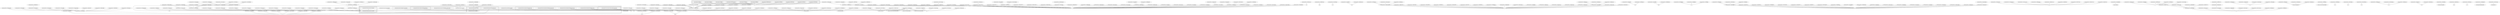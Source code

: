 graph g {
  fontname="sans-serif";

  overlap=false;

  subgraph "cluster_net" {
    subgraph "cluster_net.minecraft" {
      subgraph "cluster_net.minecraft.pathfinding" {
      }
      subgraph "cluster_net.minecraft.client" {
        subgraph "cluster_net.minecraft.client.render" {
          subgraph "cluster_net.minecraft.client.render.entity" {
            "bs"[label="net.minecraft.client.render.entity.RenderPainting"];
          }
        }
        subgraph "cluster_net.minecraft.client.resources" {
          "bb"[label="net.minecraft.client.resources.ThreadResourceDownload"];
        }
        subgraph "cluster_net.minecraft.client.gui" {
          subgraph "cluster_net.minecraft.client.gui.menu" {
            "bd"[label="net.minecraft.client.gui.menu.GuiScreen"];
            "ct"[label="net.minecraft.client.gui.menu.MainMenu"];
          }
        }
        subgraph "cluster_net.minecraft.client.multiplayer" {
          "gi"[label="net.minecraft.client.multiplayer.WorldClient"];
        }
        "net.minecraft.client.Minecraft"[label="net.minecraft.client.Minecraft"];
        "net.minecraft.client.MinecraftApplet"[label="net.minecraft.client.MinecraftApplet"];
      }
      subgraph "cluster_net.minecraft.block" {
        subgraph "cluster_net.minecraft.block.blockentity" {
          "ba"[label="net.minecraft.block.blockentity.BlockEntityMobSpawner"];
          "ev"[label="net.minecraft.block.blockentity.BlockEntityChest"];
          "jq"[label="net.minecraft.block.blockentity.BlockEntityFurnace"];
          "ni"[label="net.minecraft.block.blockentity.BlockEntitySign"];
        }
      }
      subgraph "cluster_net.minecraft.entity" {
        subgraph "cluster_net.minecraft.entity.player" {
          "dg"[label="net.minecraft.entity.player.Player"];
        }
        subgraph "cluster_net.minecraft.entity.item" {
          "nj"[label="net.minecraft.entity.item.MinecartFurnace"];
        }
        "fu"[label="net.minecraft.entity.LivingBase"];
      }
      subgraph "cluster_net.minecraft.network" {
      }
      subgraph "cluster_net.minecraft.world" {
        subgraph "cluster_net.minecraft.world.chunk" {
          subgraph "cluster_net.minecraft.world.chunk.storage" {
            "ko"[label="net.minecraft.world.chunk.storage.AlphaChunkLoader"];
          }
        }
      }
      subgraph "cluster_net.minecraft.util" {
      }
      subgraph "cluster_net.minecraft.isom" {
        "net.minecraft.isom.IsomPreviewApplet"[label="net.minecraft.isom.IsomPreviewApplet"];
      }
    }
  }
  subgraph "cluster_com" {
    subgraph "cluster_com.mojang" {
      subgraph "cluster_com.mojang.nbt" {
        "f"[label="com.mojang.nbt.NBTFloat"];
        "ds"[label="com.mojang.nbt.NBTByteArray"];
        "fo"[label="com.mojang.nbt.NBTEnd"];
        "gd"[label="com.mojang.nbt.NBTLong"];
        "gy"[label="com.mojang.nbt.NBTCompound"];
        "ia"[label="com.mojang.nbt.NBTInt"];
        "ij"[label="com.mojang.nbt.NBTByte"];
        "ju"[label="com.mojang.nbt.NBTList"];
        "kb"[label="com.mojang.nbt.NBTDouble"];
        "lc"[label="com.mojang.nbt.NBTShort"];
        "mm"[label="com.mojang.nbt.NBTString"];
      }
    }
  }
  "b"[label="net.minecraft.src.ClsBFvyhjji"];
  "c"[label="net.minecraft.src.ClsCHqzdaz"];
  "d"[label="net.minecraft.src.ClsDWbulun"];
  "e"[label="net.minecraft.src.ClsECnurjmo"];
  "g"[label="net.minecraft.src.ClsGDjwwbgb"];
  "h"[label="net.minecraft.src.ClsHEuaptpv"];
  "i"[label="net.minecraft.src.ClsICovskqo"];
  "k"[label="net.minecraft.src.ClsKEvdcccm"];
  "l"[label="net.minecraft.src.ClsLGdttmpo"];
  "n"[label="net.minecraft.src.ClsNCinopcu"];
  "o"[label="net.minecraft.src.ClsOBrbnprf"];
  "p"[label="net.minecraft.src.ClsPGmrmkms"];
  "q"[label="net.minecraft.src.ClsQTjhxky"];
  "r"[label="net.minecraft.src.ClsRFqxfrrg"];
  "s"[label="net.minecraft.src.ClsSEjcdtfs"];
  "t"[label="net.minecraft.src.ClsTEexmeiy"];
  "u"[label="net.minecraft.src.ClsUFzfhlqj"];
  "v"[label="net.minecraft.src.ClsVBfajgzt"];
  "x"[label="net.minecraft.src.ClsXBatxhd"];
  "z"[label="net.minecraft.src.ClsZEcregeb"];
  "aa"[label="net.minecraft.src.ClsAaChiuvxf"];
  "ab"[label="net.minecraft.src.ClsAbDbkaoxk"];
  "ac"[label="net.minecraft.src.ClsAcFzvvjer"];
  "ae"[label="net.minecraft.src.ClsAeFkepjqq"];
  "ag"[label="net.minecraft.src.ClsAgGduobwc"];
  "aj"[label="net.minecraft.src.ClsAjDpclyqq"];
  "ak"[label="net.minecraft.src.ClsAkCprgapn"];
  "al"[label="net.minecraft.src.ClsAlCtfbfam"];
  "am"[label="net.minecraft.src.ClsAmGqfrqme"];
  "an"[label="net.minecraft.src.ClsAnEqpfxyh"];
  "ao"[label="net.minecraft.src.ClsAoRdohkw"];
  "ap"[label="net.minecraft.src.ClsApEwugglf"];
  "aq"[label="net.minecraft.src.ClsAqGbgkujf"];
  "ar"[label="net.minecraft.src.ClsArBerighz"];
  "at"[label="net.minecraft.src.ClsAtBxspkqx"];
  "au"[label="net.minecraft.src.ClsAuDvhpggx"];
  "aw"[label="net.minecraft.src.ClsAwFxpeoxq"];
  "bc"[label="net.minecraft.src.ClsBcWumicf"];
  "be"[label="net.minecraft.src.ClsBeEhgjtpt"];
  "bf"[label="net.minecraft.src.ClsBfGthavov"];
  "bi"[label="net.minecraft.src.ClsBiEtcwreb"];
  "bk"[label="net.minecraft.src.ClsBkEzqpeqb"];
  "bl"[label="net.minecraft.src.ClsBlDgqjhfe"];
  "bn"[label="net.minecraft.src.ClsBnFjesrea"];
  "bo"[label="net.minecraft.src.ClsBoFqfgpic"];
  "bq"[label="net.minecraft.src.ClsBqCahksbl"];
  "bt"[label="net.minecraft.src.ClsBtFluvvvh"];
  "bv"[label="net.minecraft.src.ClsBvFzinxfr"];
  "bw"[label="net.minecraft.src.ClsBwPvuopp"];
  "bx"[label="net.minecraft.src.ClsBxGiuibwj"];
  "bz"[label="net.minecraft.src.ClsBzBoyxyd"];
  "ca"[label="net.minecraft.src.ClsCaCahflhr"];
  "cc"[label="net.minecraft.src.ClsCcDhvxukr"];
  "cd"[label="net.minecraft.src.ClsCdFhouvyy"];
  "ce"[label="net.minecraft.src.ClsCeCyxfeth"];
  "cf"[label="net.minecraft.src.ClsCfEwfktg"];
  "cg"[label="net.minecraft.src.ClsCgCharpsd"];
  "ch"[label="net.minecraft.src.ClsChCcoucnl"];
  "ci"[label="net.minecraft.src.ClsCiCwshxpy"];
  "cj"[label="net.minecraft.src.ClsCjFuxpdmp"];
  "cl"[label="net.minecraft.src.ClsClCodtbfj"];
  "cm"[label="net.minecraft.src.ClsCmBavmqqq"];
  "cn"[label="net.minecraft.src.ClsCnGftyhph"];
  "co"[label="net.minecraft.src.ClsCoPcbogx"];
  "cp"[label="net.minecraft.src.ClsCpGxjfqba"];
  "cq"[label="net.minecraft.src.ClsCqDgvspzb"];
  "cr"[label="net.minecraft.src.ClsCrCzzrwhy"];
  "cs"[label="net.minecraft.src.ClsCsCilyeuf"];
  "cv"[label="net.minecraft.src.ClsCvCevvwxz"];
  "cw"[label="net.minecraft.src.ClsCwWskoza"];
  "cx"[label="net.minecraft.src.ClsCxCcysdan"];
  "cy"[label="net.minecraft.src.ClsCyBetzitn"];
  "cz"[label="net.minecraft.src.ClsCzBmxbfmm"];
  "db"[label="net.minecraft.src.ClsDbFtihuk"];
  "dc"[label="net.minecraft.src.ClsDcCsyuwsa"];
  "de"[label="net.minecraft.src.ClsDeFmpejkh"];
  "dh"[label="net.minecraft.src.ClsDhFmtzhbf"];
  "di"[label="net.minecraft.src.ClsDiCqmfvds"];
  "dj"[label="net.minecraft.src.ClsDjGyhvfr"];
  "dk"[label="net.minecraft.src.ClsDkBekrdsg"];
  "dn"[label="net.minecraft.src.ClsDnFsuveww"];
  "do"[label="net.minecraft.src.ClsDoBbiuine"];
  "dp"[label="net.minecraft.src.ClsDpBcgpbyh"];
  "dr"[label="net.minecraft.src.ClsDrBzgsjcg"];
  "dt"[label="net.minecraft.src.ClsDtFifnnzd"];
  "du"[label="net.minecraft.src.ClsDuEfgkysj"];
  "dw"[label="net.minecraft.src.ClsDwCfuexiy"];
  "dy"[label="net.minecraft.src.ClsDyMnsbyd"];
  "dz"[label="net.minecraft.src.ClsDzDxplvwc"];
  "ea"[label="net.minecraft.src.ClsEaKklqch"];
  "eb"[label="net.minecraft.src.ClsEbCogmzmh"];
  "ec"[label="net.minecraft.src.ClsEcWiowaf"];
  "ed"[label="net.minecraft.src.ClsEdCdcpjxs"];
  "ee"[label="net.minecraft.src.ClsEeFsvooiz"];
  "eg"[label="net.minecraft.src.ClsEgGkgdihr"];
  "eh"[label="net.minecraft.src.ClsEhCebqafr"];
  "ej"[label="net.minecraft.src.ClsEjWcritd"];
  "el"[label="net.minecraft.src.ClsElCevvwxz"];
  "em"[label="net.minecraft.src.ClsEmGsalrts"];
  "es"[label="net.minecraft.src.ClsEsKpweau"];
  "et"[label="net.minecraft.src.ClsEtPxlugn"];
  "eu"[label="net.minecraft.src.ClsEuGxoivow"];
  "ew"[label="net.minecraft.src.ClsEwVhmdwd"];
  "ex"[label="net.minecraft.src.ClsExCqmfvds"];
  "fa"[label="net.minecraft.src.ClsFaCgybgcf"];
  "fb"[label="net.minecraft.src.ClsFbFkupcvz"];
  "fd"[label="net.minecraft.src.ClsFdFyeiviu"];
  "ff"[label="net.minecraft.src.ClsFfFibaec"];
  "fi"[label="net.minecraft.src.ClsFiDtizvfa"];
  "fj"[label="net.minecraft.src.ClsFjCipjsbm"];
  "fk"[label="net.minecraft.src.ClsFkRcswft"];
  "fl"[label="net.minecraft.src.ClsFlFluvvvh"];
  "fm"[label="net.minecraft.src.ClsFmCsvpzcg"];
  "fs"[label="net.minecraft.src.ClsFsGqofzig"];
  "ft"[label="net.minecraft.src.ClsFtEtbmqic"];
  "fv"[label="net.minecraft.src.ClsFvGgqumki"];
  "fw"[label="net.minecraft.src.ClsFwBfajgzt"];
  "fy"[label="net.minecraft.src.ClsFyGyhrcv"];
  "fz"[label="net.minecraft.src.ClsFzNhxosw"];
  "ga"[label="net.minecraft.src.ClsGaGpyhgr"];
  "gb"[label="net.minecraft.src.ClsGbKpweau"];
  "gc"[label="net.minecraft.src.ClsGcQomflh"];
  "gf"[label="net.minecraft.src.ClsGfFatvtnh"];
  "gg"[label="net.minecraft.src.ClsGgGkkpaja"];
  "gh"[label="net.minecraft.src.ClsGhUtkqzs"];
  "gj"[label="net.minecraft.src.ClsGjEbuhcjo"];
  "gk"[label="net.minecraft.src.ClsGkDhvgwqw"];
  "gl"[label="net.minecraft.src.ClsGlFluvvvh"];
  "gm"[label="net.minecraft.src.ClsGmChkbwoa"];
  "gn"[label="net.minecraft.src.ClsGnBbsqyaj"];
  "go"[label="net.minecraft.src.ClsGoBoyxyd"];
  "gr"[label="net.minecraft.src.ClsGrBezemvr"];
  "gs"[label="net.minecraft.src.ClsGsDwhdmpk"];
  "gt"[label="net.minecraft.src.ClsGtGwqcpsy"];
  "gu"[label="net.minecraft.src.ClsGuGyjzikc"];
  "gv"[label="net.minecraft.src.ClsGvPxluix"];
  "gw"[label="net.minecraft.src.ClsGwCcoucnl"];
  "gx"[label="net.minecraft.src.ClsGxFdhsbnf"];
  "gz"[label="net.minecraft.src.ClsGzBnidjvi"];
  "hb"[label="net.minecraft.src.ClsHbDbpotdy"];
  "he"[label="net.minecraft.src.ClsHeFoitfrp"];
  "hf"[label="net.minecraft.src.ClsHfMwpqoe"];
  "hg"[label="net.minecraft.src.ClsHgDvdyhwi"];
  "hh"[label="net.minecraft.src.ClsHhEjgsrkt"];
  "hi"[label="net.minecraft.src.ClsHiFmpejkh"];
  "hj"[label="net.minecraft.src.ClsHjCnatzhz"];
  "hk"[label="net.minecraft.src.ClsHkEqcgfjq"];
  "hl"[label="net.minecraft.src.ClsHlDuezxis"];
  "hm"[label="net.minecraft.src.ClsHmDsksulk"];
  "hn"[label="net.minecraft.src.ClsHnGtuedmw"];
  "ho"[label="net.minecraft.src.ClsHoUqbnym"];
  "hq"[label="net.minecraft.src.ClsHqCcuqqea"];
  "hr"[label="net.minecraft.src.ClsHrCykxfcs"];
  "hs"[label="net.minecraft.src.ClsHsFidnrfu"];
  "hv"[label="net.minecraft.src.ClsHvGttovmi"];
  "hx"[label="net.minecraft.src.ClsHxEnpcrnc"];
  "hz"[label="net.minecraft.src.ClsHzFszztub"];
  "ie"[label="net.minecraft.src.ClsIeEtmjwas"];
  "ig"[label="net.minecraft.src.ClsIgDlfrqdh"];
  "ih"[label="net.minecraft.src.ClsIhErflcen"];
  "ii"[label="net.minecraft.src.ClsIiGhqzxnz"];
  "ik"[label="net.minecraft.src.ClsIkQgurxe"];
  "im"[label="net.minecraft.src.ClsImFumemyz"];
  "in"[label="net.minecraft.src.ClsInGbssctz"];
  "io"[label="net.minecraft.src.ClsIoDmeegxz"];
  "ip"[label="net.minecraft.src.ClsIpExrgfqm"];
  "iq"[label="net.minecraft.src.ClsIqBemxlxg"];
  "is"[label="net.minecraft.src.ClsIsDkclsfp"];
  "it"[label="net.minecraft.src.ClsItDgqjhfe"];
  "ix"[label="net.minecraft.src.ClsIxEfaidfa"];
  "iy"[label="net.minecraft.src.ClsIyGmekznk"];
  "iz"[label="net.minecraft.src.ClsIzFpbawbg"];
  "ja"[label="net.minecraft.src.ClsJaFpbawcl"];
  "jb"[label="net.minecraft.src.ClsJbCkawppj"];
  "jc"[label="net.minecraft.src.ClsJcCdzvzdb"];
  "jd"[label="net.minecraft.src.ClsJdEwisyka"];
  "jf"[label="net.minecraft.src.ClsJfDoujelj"];
  "jg"[label="net.minecraft.src.ClsJgBxidhsz"];
  "jh"[label="net.minecraft.src.ClsJhDhvgwqw"];
  "ji"[label="net.minecraft.src.ClsJiCnvpvmw"];
  "jj"[label="net.minecraft.src.ClsJjEtmjwas"];
  "jk"[label="net.minecraft.src.ClsJkDuejfqt"];
  "jl"[label="net.minecraft.src.ClsJlCfhgxzk"];
  "jm"[label="net.minecraft.src.ClsJmDytyqii"];
  "jn"[label="net.minecraft.src.ClsJnBfajgzt"];
  "jr"[label="net.minecraft.src.ClsJrJptmjx"];
  "js"[label="net.minecraft.src.ClsJsPdtujt"];
  "jv"[label="net.minecraft.src.ClsJvEceojrn"];
  "jw"[label="net.minecraft.src.ClsJwCyxnwzi"];
  "jz"[label="net.minecraft.src.ClsJzEtmjwas"];
  "ka"[label="net.minecraft.src.ClsKaDlmivzu"];
  "kc"[label="net.minecraft.src.ClsKcHpczkx"];
  "kd"[label="net.minecraft.src.ClsKdBajcotd"];
  "ke"[label="net.minecraft.src.ClsKeCchnsjm"];
  "kf"[label="net.minecraft.src.ClsKfDbylzol"];
  "ki"[label="net.minecraft.src.ClsKiCswhdro"];
  "kj"[label="net.minecraft.src.ClsKjFpunyes"];
  "kk"[label="net.minecraft.src.ClsKkDtplhkd"];
  "kn"[label="net.minecraft.src.ClsKnDytyqiz"];
  "kq"[label="net.minecraft.src.ClsKqFogbjqz"];
  "kr"[label="net.minecraft.src.ClsKrCbrxnpz"];
  "ks"[label="net.minecraft.src.ClsKsEmcnlrb"];
  "kt"[label="net.minecraft.src.ClsKtChdyrip"];
  "ku"[label="net.minecraft.src.ClsKuDzbtaur"];
  "ky"[label="net.minecraft.src.ClsKyFfuxapb"];
  "kz"[label="net.minecraft.src.ClsKzEdbnrmz"];
  "la"[label="net.minecraft.src.ClsLaEygxldt"];
  "lb"[label="net.minecraft.src.ClsLbDzgfwpj"];
  "le"[label="net.minecraft.src.ClsLeEpetpvr"];
  "lf"[label="net.minecraft.src.ClsLfGbdqewl"];
  "lh"[label="net.minecraft.src.ClsLhBhpybfe"];
  "lj"[label="net.minecraft.src.ClsLjGtxzngg"];
  "lk"[label="net.minecraft.src.ClsLkEexhxnm"];
  "ll"[label="net.minecraft.src.ClsLlDsyikkq"];
  "lm"[label="net.minecraft.src.ClsLmMlwlph"];
  "ln"[label="net.minecraft.src.ClsLnXmqkzl"];
  "lo"[label="net.minecraft.src.ClsLoDxplvwc"];
  "lq"[label="net.minecraft.src.ClsLqDhfjycx"];
  "lr"[label="net.minecraft.src.ClsLrFabhiow"];
  "ls"[label="net.minecraft.src.ClsLsGnsenuw"];
  "lt"[label="net.minecraft.src.ClsLtEpqpnxq"];
  "lu"[label="net.minecraft.src.ClsLuCrlehht"];
  "lw"[label="net.minecraft.src.ClsLwMwpqoe"];
  "lx"[label="net.minecraft.src.ClsLxBmumofs"];
  "lz"[label="net.minecraft.src.ClsLzBgxjmzo"];
  "ma"[label="net.minecraft.src.ClsMaFnglyqy"];
  "mb"[label="net.minecraft.src.ClsMbCkvhxjc"];
  "me"[label="net.minecraft.src.ClsMeGmqjolz"];
  "mg"[label="net.minecraft.src.ClsMgDsejpyf"];
  "mh"[label="net.minecraft.src.ClsMhBxcczui"];
  "mi"[label="net.minecraft.src.ClsMiDuwzezu"];
  "mj"[label="net.minecraft.src.ClsMjFuvuywy"];
  "mk"[label="net.minecraft.src.ClsMkVizywp"];
  "mn"[label="net.minecraft.src.ClsMnNkredx"];
  "mo"[label="net.minecraft.src.ClsMoHhycjn"];
  "mp"[label="net.minecraft.src.ClsMpCbrxnpz"];
  "mq"[label="net.minecraft.src.ClsMqBbanezn"];
  "mr"[label="net.minecraft.src.ClsMrBmsibga"];
  "ms"[label="net.minecraft.src.ClsMsBbanezn"];
  "mt"[label="net.minecraft.src.ClsMtCebqafr"];
  "mv"[label="net.minecraft.src.ClsMvFzvvjer"];
  "mw"[label="net.minecraft.src.ClsMwZeesbu"];
  "my"[label="net.minecraft.src.ClsMyBzkdnwi"];
  "mz"[label="net.minecraft.src.ClsMzSwqunr"];
  "na"[label="net.minecraft.src.ClsNaFikwlgf"];
  "nb"[label="net.minecraft.src.ClsNbDydjypr"];
  "nd"[label="net.minecraft.src.ClsNdGfutkul"];
  "ne"[label="net.minecraft.src.ClsNeDxcxdjs"];
  "nf"[label="net.minecraft.src.ClsNfCzmgebu"];
  "ng"[label="net.minecraft.src.ClsNgFtfhsdu"];
  "nh"[label="net.minecraft.src.ClsNhCevvwxz"];
  "nk"[label="net.minecraft.src.ClsNkDxplvwc"];
  "nn"[label="net.minecraft.src.ClsNnFcwbfsw"];
  "no"[label="net.minecraft.src.ClsNoGttovmi"];
  "np"[label="net.minecraft.src.ClsNpFtxfkeo"];
  "nq"[label="net.minecraft.src.ClsNqChiuvxf"];
  "nr"[label="net.minecraft.src.ClsNrGjbzpmc"];
  "b" -- "jg";
  "c" -- "li";
  "d" -- "dh";
  "e" -- "hy";
  "f" -- "ef";
  "g" -- "net.minecraft.client.Minecraft";
  "h" -- "java.awt.Canvas";
  "i" -- "fx";
  "k" -- "bp";
  "l" -- "av";
  "n" -- "fa";
  "o" -- "li";
  "p" -- "li";
  "q" -- "ep";
  "r" -- "eb";
  "s" -- "ax";
  "t" -- "ax";
  "u" -- "bg";
  "v" -- "fr";
  "x" -- "bo";
  "z" -- "ai";
  "aa" -- "dd";
  "ab" -- "java.awt.Canvas";
  "ab" -- "java.awt.event.KeyListener";
  "ab" -- "java.awt.event.MouseListener";
  "ab" -- "java.awt.event.MouseMotionListener";
  "ab" -- "java.lang.Runnable";
  "ac" -- "hw";
  "ae" -- "ee";
  "ag" -- "li";
  "aj" -- "li";
  "ak" -- "ae";
  "al" -- "jt";
  "am" -- "nq";
  "an" -- "java.awt.Panel";
  "ao" -- "bd";
  "ap" -- "y";
  "aq" -- "bd";
  "ar" -- "dd";
  "at" -- "dk";
  "au" -- "bd";
  "aw" -- "my";
  "ba" -- "hp";
  "bb" -- "java.lang.Thread";
  "bc" -- "lu";
  "bd" -- "kw";
  "be" -- "dg";
  "bf" -- "jg";
  "bi" -- "fc";
  "bk" -- "ae";
  "bl" -- "dd";
  "bn" -- "li";
  "bo" -- "dd";
  "bq" -- "dh";
  "bs" -- "ai";
  "bt" -- "gt";
  "bv" -- "fc";
  "bw" -- "gt";
  "bx" -- "cn";
  "bz" -- "li";
  "ca" -- "my";
  "cc" -- "hw";
  "cd" -- "eb";
  "ce" -- "mu";
  "cf" -- "bd";
  "cg" -- "as";
  "ch" -- "fe";
  "ci" -- "bz";
  "cj" -- "mu";
  "cl" -- "ai";
  "cm" -- "my";
  "cn" -- "fe";
  "co" -- "li";
  "cp" -- "et";
  "cq" -- "hw";
  "cr" -- "li";
  "cs" -- "dk";
  "ct" -- "bd";
  "cv" -- "hw";
  "cw" -- "java.awt.Canvas";
  "cx" -- "jt";
  "cy" -- "dk";
  "cz" -- "bd";
  "db" -- "bd";
  "dc" -- "li";
  "de" -- "ai";
  "dg" -- "fu";
  "dh" -- "ai";
  "di" -- "fc";
  "dj" -- "my";
  "dk" -- "ee";
  "dk" -- "ck";
  "dn" -- "li";
  "do" -- "lz";
  "dp" -- "gt";
  "dr" -- "jt";
  "ds" -- "ef";
  "dt" -- "fc";
  "du" -- "dy";
  "dw" -- "dd";
  "dy" -- "bd";
  "dz" -- "dd";
  "ea" -- "y";
  "eb" -- "fc";
  "ec" -- "ai";
  "ed" -- "hw";
  "ee" -- "fu";
  "eg" -- "fe";
  "eh" -- "my";
  "ej" -- "dh";
  "el" -- "hw";
  "em" -- "fx";
  "es" -- "java.util.Comparator";
  "et" -- "li";
  "eu" -- "li";
  "ev" -- "hp";
  "ev" -- "fx";
  "ew" -- "jt";
  "ex" -- "fc";
  "fa" -- "kw";
  "fb" -- "java.lang.Thread";
  "fd" -- "net.minecraft.client.Minecraft";
  "ff" -- "java.awt.event.WindowAdapter";
  "fi" -- "java.util.Comparator";
  "fj" -- "as";
  "fk" -- "dd";
  "fl" -- "bx";
  "fm" -- "li";
  "fo" -- "ef";
  "fs" -- "bd";
  "ft" -- "ld";
  "fu" -- "jt";
  "fv" -- "dd";
  "fw" -- "fr";
  "fy" -- "fc";
  "fz" -- "ai";
  "ga" -- "ai";
  "gb" -- "java.util.Comparator";
  "gc" -- "dh";
  "gd" -- "ef";
  "gf" -- "fc";
  "gg" -- "dh";
  "gh" -- "nc";
  "gi" -- "cj";
  "gj" -- "hw";
  "gk" -- "li";
  "gl" -- "gt";
  "gm" -- "kl";
  "gn" -- "fc";
  "go" -- "dc";
  "gr" -- "lz";
  "gs" -- "et";
  "gt" -- "fe";
  "gu" -- "fe";
  "gv" -- "li";
  "gw" -- "fe";
  "gx" -- "dk";
  "gy" -- "ef";
  "gz" -- "jb";
  "hb" -- "fc";
  "he" -- "fx";
  "hf" -- "y";
  "hg" -- "li";
  "hh" -- "jb";
  "hi" -- "ai";
  "hj" -- "dy";
  "hk" -- "li";
  "hl" -- "hc";
  "hm" -- "li";
  "hn" -- "jc";
  "ho" -- "dy";
  "hq" -- "bd";
  "hr" -- "li";
  "hs" -- "my";
  "hv" -- "fc";
  "hx" -- "hc";
  "hz" -- "ep";
  "ia" -- "ef";
  "ie" -- "la";
  "ig" -- "dd";
  "ih" -- "bd";
  "ii" -- "my";
  "ij" -- "ef";
  "ik" -- "dl";
  "im" -- "gv";
  "in" -- "bd";
  "io" -- "my";
  "ip" -- "jt";
  "iq" -- "jt";
  "is" -- "java.lang.Comparable";
  "it" -- "dd";
  "ix" -- "fc";
  "iy" -- "li";
  "iz" -- "dd";
  "ja" -- "dd";
  "jb" -- "li";
  "jc" -- "bd";
  "jd" -- "gp";
  "jf" -- "fc";
  "jg" -- "li";
  "jh" -- "li";
  "ji" -- "dd";
  "jj" -- "la";
  "jk" -- "fe";
  "jl" -- "y";
  "jm" -- "fc";
  "jn" -- "fr";
  "jq" -- "hp";
  "jq" -- "fx";
  "jr" -- "li";
  "js" -- "jt";
  "ju" -- "ef";
  "jv" -- "nl";
  "jw" -- "li";
  "jz" -- "la";
  "ka" -- "mn";
  "kb" -- "ef";
  "kc" -- "bo";
  "kd" -- "ai";
  "ke" -- "jg";
  "kf" -- "fe";
  "ki" -- "lz";
  "kj" -- "java.lang.Thread";
  "kk" -- "be";
  "kn" -- "fc";
  "ko" -- "ad";
  "kq" -- "dd";
  "kr" -- "java.lang.Thread";
  "ks" -- "fc";
  "kt" -- "dl";
  "ku" -- "cj";
  "ky" -- "dy";
  "kz" -- "bg";
  "la" -- "fc";
  "lb" -- "jg";
  "lc" -- "ef";
  "le" -- "bd";
  "lf" -- "kw";
  "lh" -- "java.lang.RuntimeException";
  "lj" -- "fx";
  "lk" -- "as";
  "ll" -- "fu";
  "ll" -- "ck";
  "lm" -- "dk";
  "ln" -- "dh";
  "lo" -- "dd";
  "lq" -- "dd";
  "lr" -- "li";
  "ls" -- "eb";
  "lt" -- "li";
  "lu" -- "li";
  "lw" -- "y";
  "lx" -- "bd";
  "lz" -- "li";
  "ma" -- "dd";
  "mb" -- "bo";
  "me" -- "ae";
  "mg" -- "li";
  "mh" -- "ae";
  "mi" -- "fc";
  "mj" -- "java.awt.Canvas";
  "mk" -- "java.lang.Thread";
  "mm" -- "ef";
  "mn" -- "my";
  "mo" -- "li";
  "mp" -- "java.lang.Thread";
  "mq" -- "java.lang.Thread";
  "mr" -- "hc";
  "ms" -- "java.lang.Thread";
  "mt" -- "my";
  "mv" -- "hw";
  "mw" -- "li";
  "my" -- "jt";
  "mz" -- "java.lang.Error";
  "na" -- "dh";
  "nb" -- "dg";
  "nd" -- "bd";
  "ne" -- "as";
  "nf" -- "dd";
  "ng" -- "dh";
  "nh" -- "hw";
  "ni" -- "hp";
  "nj" -- "jt";
  "nj" -- "fx";
  "nk" -- "dd";
  "nn" -- "li";
  "no" -- "fc";
  "np" -- "li";
  "nq" -- "dd";
  "nr" -- "dh";
  "net.minecraft.client.Minecraft" -- "java.lang.Runnable";
  "net.minecraft.client.MinecraftApplet" -- "java.applet.Applet";
  "net.minecraft.isom.IsomPreviewApplet" -- "java.applet.Applet";
}
